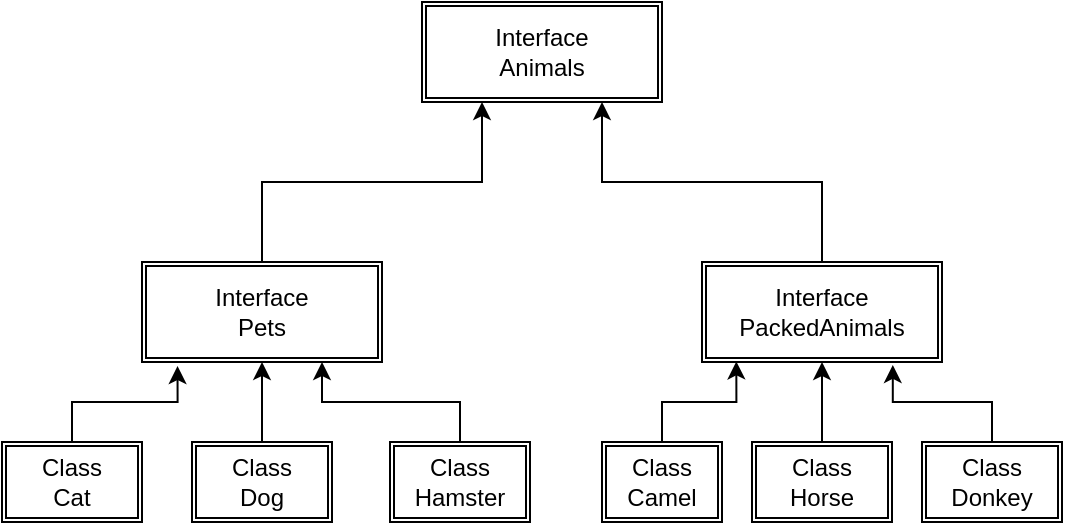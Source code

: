<mxfile version="22.1.22" type="embed">
  <diagram id="23iRSUPoRavnBvh4doch" name="Page-1">
    <mxGraphModel dx="512" dy="434" grid="1" gridSize="10" guides="1" tooltips="1" connect="1" arrows="1" fold="1" page="1" pageScale="1" pageWidth="827" pageHeight="1169" math="0" shadow="0">
      <root>
        <mxCell id="0" />
        <mxCell id="1" parent="0" />
        <mxCell id="3" value="Interface&lt;br&gt;Animals" style="shape=ext;double=1;rounded=0;whiteSpace=wrap;html=1;" vertex="1" parent="1">
          <mxGeometry x="360" y="100" width="120" height="50" as="geometry" />
        </mxCell>
        <mxCell id="8" style="edgeStyle=orthogonalEdgeStyle;rounded=0;orthogonalLoop=1;jettySize=auto;html=1;exitX=0.5;exitY=0;exitDx=0;exitDy=0;entryX=0.25;entryY=1;entryDx=0;entryDy=0;" edge="1" parent="1" source="5" target="3">
          <mxGeometry relative="1" as="geometry" />
        </mxCell>
        <mxCell id="5" value="Interface&lt;br&gt;Pets" style="shape=ext;double=1;rounded=0;whiteSpace=wrap;html=1;" vertex="1" parent="1">
          <mxGeometry x="220" y="230" width="120" height="50" as="geometry" />
        </mxCell>
        <mxCell id="9" style="edgeStyle=orthogonalEdgeStyle;rounded=0;orthogonalLoop=1;jettySize=auto;html=1;exitX=0.5;exitY=0;exitDx=0;exitDy=0;entryX=0.75;entryY=1;entryDx=0;entryDy=0;" edge="1" parent="1" source="7" target="3">
          <mxGeometry relative="1" as="geometry" />
        </mxCell>
        <mxCell id="7" value="Interface&lt;br&gt;PackedAnimals" style="shape=ext;double=1;rounded=0;whiteSpace=wrap;html=1;" vertex="1" parent="1">
          <mxGeometry x="500" y="230" width="120" height="50" as="geometry" />
        </mxCell>
        <mxCell id="14" style="edgeStyle=orthogonalEdgeStyle;rounded=0;orthogonalLoop=1;jettySize=auto;html=1;exitX=0.5;exitY=0;exitDx=0;exitDy=0;entryX=0.5;entryY=1;entryDx=0;entryDy=0;" edge="1" parent="1" source="10" target="5">
          <mxGeometry relative="1" as="geometry" />
        </mxCell>
        <mxCell id="10" value="Class&lt;br&gt;Dog" style="shape=ext;double=1;rounded=0;whiteSpace=wrap;html=1;" vertex="1" parent="1">
          <mxGeometry x="245" y="320" width="70" height="40" as="geometry" />
        </mxCell>
        <mxCell id="11" value="Class&lt;br&gt;Cat" style="shape=ext;double=1;rounded=0;whiteSpace=wrap;html=1;" vertex="1" parent="1">
          <mxGeometry x="150" y="320" width="70" height="40" as="geometry" />
        </mxCell>
        <mxCell id="16" style="edgeStyle=orthogonalEdgeStyle;rounded=0;orthogonalLoop=1;jettySize=auto;html=1;exitX=0.5;exitY=0;exitDx=0;exitDy=0;entryX=0.75;entryY=1;entryDx=0;entryDy=0;" edge="1" parent="1" source="12" target="5">
          <mxGeometry relative="1" as="geometry" />
        </mxCell>
        <mxCell id="12" value="Class&lt;br&gt;Hamster" style="shape=ext;double=1;rounded=0;whiteSpace=wrap;html=1;" vertex="1" parent="1">
          <mxGeometry x="344" y="320" width="70" height="40" as="geometry" />
        </mxCell>
        <mxCell id="13" style="edgeStyle=orthogonalEdgeStyle;rounded=0;orthogonalLoop=1;jettySize=auto;html=1;exitX=0.5;exitY=0;exitDx=0;exitDy=0;entryX=0.148;entryY=1.04;entryDx=0;entryDy=0;entryPerimeter=0;" edge="1" parent="1" source="11" target="5">
          <mxGeometry relative="1" as="geometry" />
        </mxCell>
        <mxCell id="18" style="edgeStyle=orthogonalEdgeStyle;rounded=0;orthogonalLoop=1;jettySize=auto;html=1;exitX=0.5;exitY=0;exitDx=0;exitDy=0;entryX=0.5;entryY=1;entryDx=0;entryDy=0;" edge="1" parent="1" source="17" target="7">
          <mxGeometry relative="1" as="geometry" />
        </mxCell>
        <mxCell id="17" value="Class&lt;br&gt;Horse" style="shape=ext;double=1;rounded=0;whiteSpace=wrap;html=1;" vertex="1" parent="1">
          <mxGeometry x="525" y="320" width="70" height="40" as="geometry" />
        </mxCell>
        <mxCell id="19" value="Class&lt;br&gt;Camel" style="shape=ext;double=1;rounded=0;whiteSpace=wrap;html=1;" vertex="1" parent="1">
          <mxGeometry x="450" y="320" width="60" height="40" as="geometry" />
        </mxCell>
        <mxCell id="20" value="Class&lt;br&gt;Donkey" style="shape=ext;double=1;rounded=0;whiteSpace=wrap;html=1;" vertex="1" parent="1">
          <mxGeometry x="610" y="320" width="70" height="40" as="geometry" />
        </mxCell>
        <mxCell id="21" style="edgeStyle=orthogonalEdgeStyle;rounded=0;orthogonalLoop=1;jettySize=auto;html=1;exitX=0.5;exitY=0;exitDx=0;exitDy=0;entryX=0.143;entryY=0.994;entryDx=0;entryDy=0;entryPerimeter=0;" edge="1" parent="1" source="19" target="7">
          <mxGeometry relative="1" as="geometry" />
        </mxCell>
        <mxCell id="22" style="edgeStyle=orthogonalEdgeStyle;rounded=0;orthogonalLoop=1;jettySize=auto;html=1;exitX=0.5;exitY=0;exitDx=0;exitDy=0;entryX=0.795;entryY=1.029;entryDx=0;entryDy=0;entryPerimeter=0;" edge="1" parent="1" source="20" target="7">
          <mxGeometry relative="1" as="geometry" />
        </mxCell>
      </root>
    </mxGraphModel>
  </diagram>
</mxfile>
